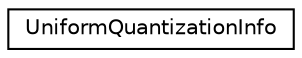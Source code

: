 digraph "Graphical Class Hierarchy"
{
 // LATEX_PDF_SIZE
  edge [fontname="Helvetica",fontsize="10",labelfontname="Helvetica",labelfontsize="10"];
  node [fontname="Helvetica",fontsize="10",shape=record];
  rankdir="LR";
  Node0 [label="UniformQuantizationInfo",height=0.2,width=0.4,color="black", fillcolor="white", style="filled",URL="$structarm__compute_1_1_uniform_quantization_info.xhtml",tooltip="Quantization info when assuming per layer quantization."];
}
